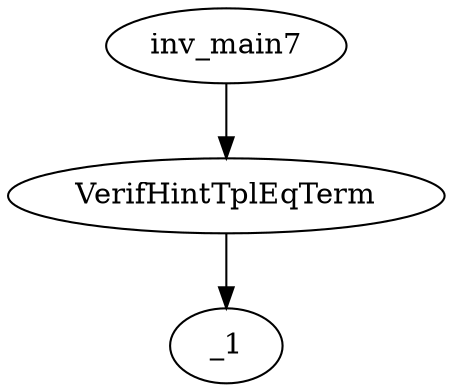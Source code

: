 digraph dag {
0 [label="inv_main7"];
1 [label="VerifHintTplEqTerm"];
2 [label="_1"];
0->1[label=""]
1 -> 2[label=""]
}
